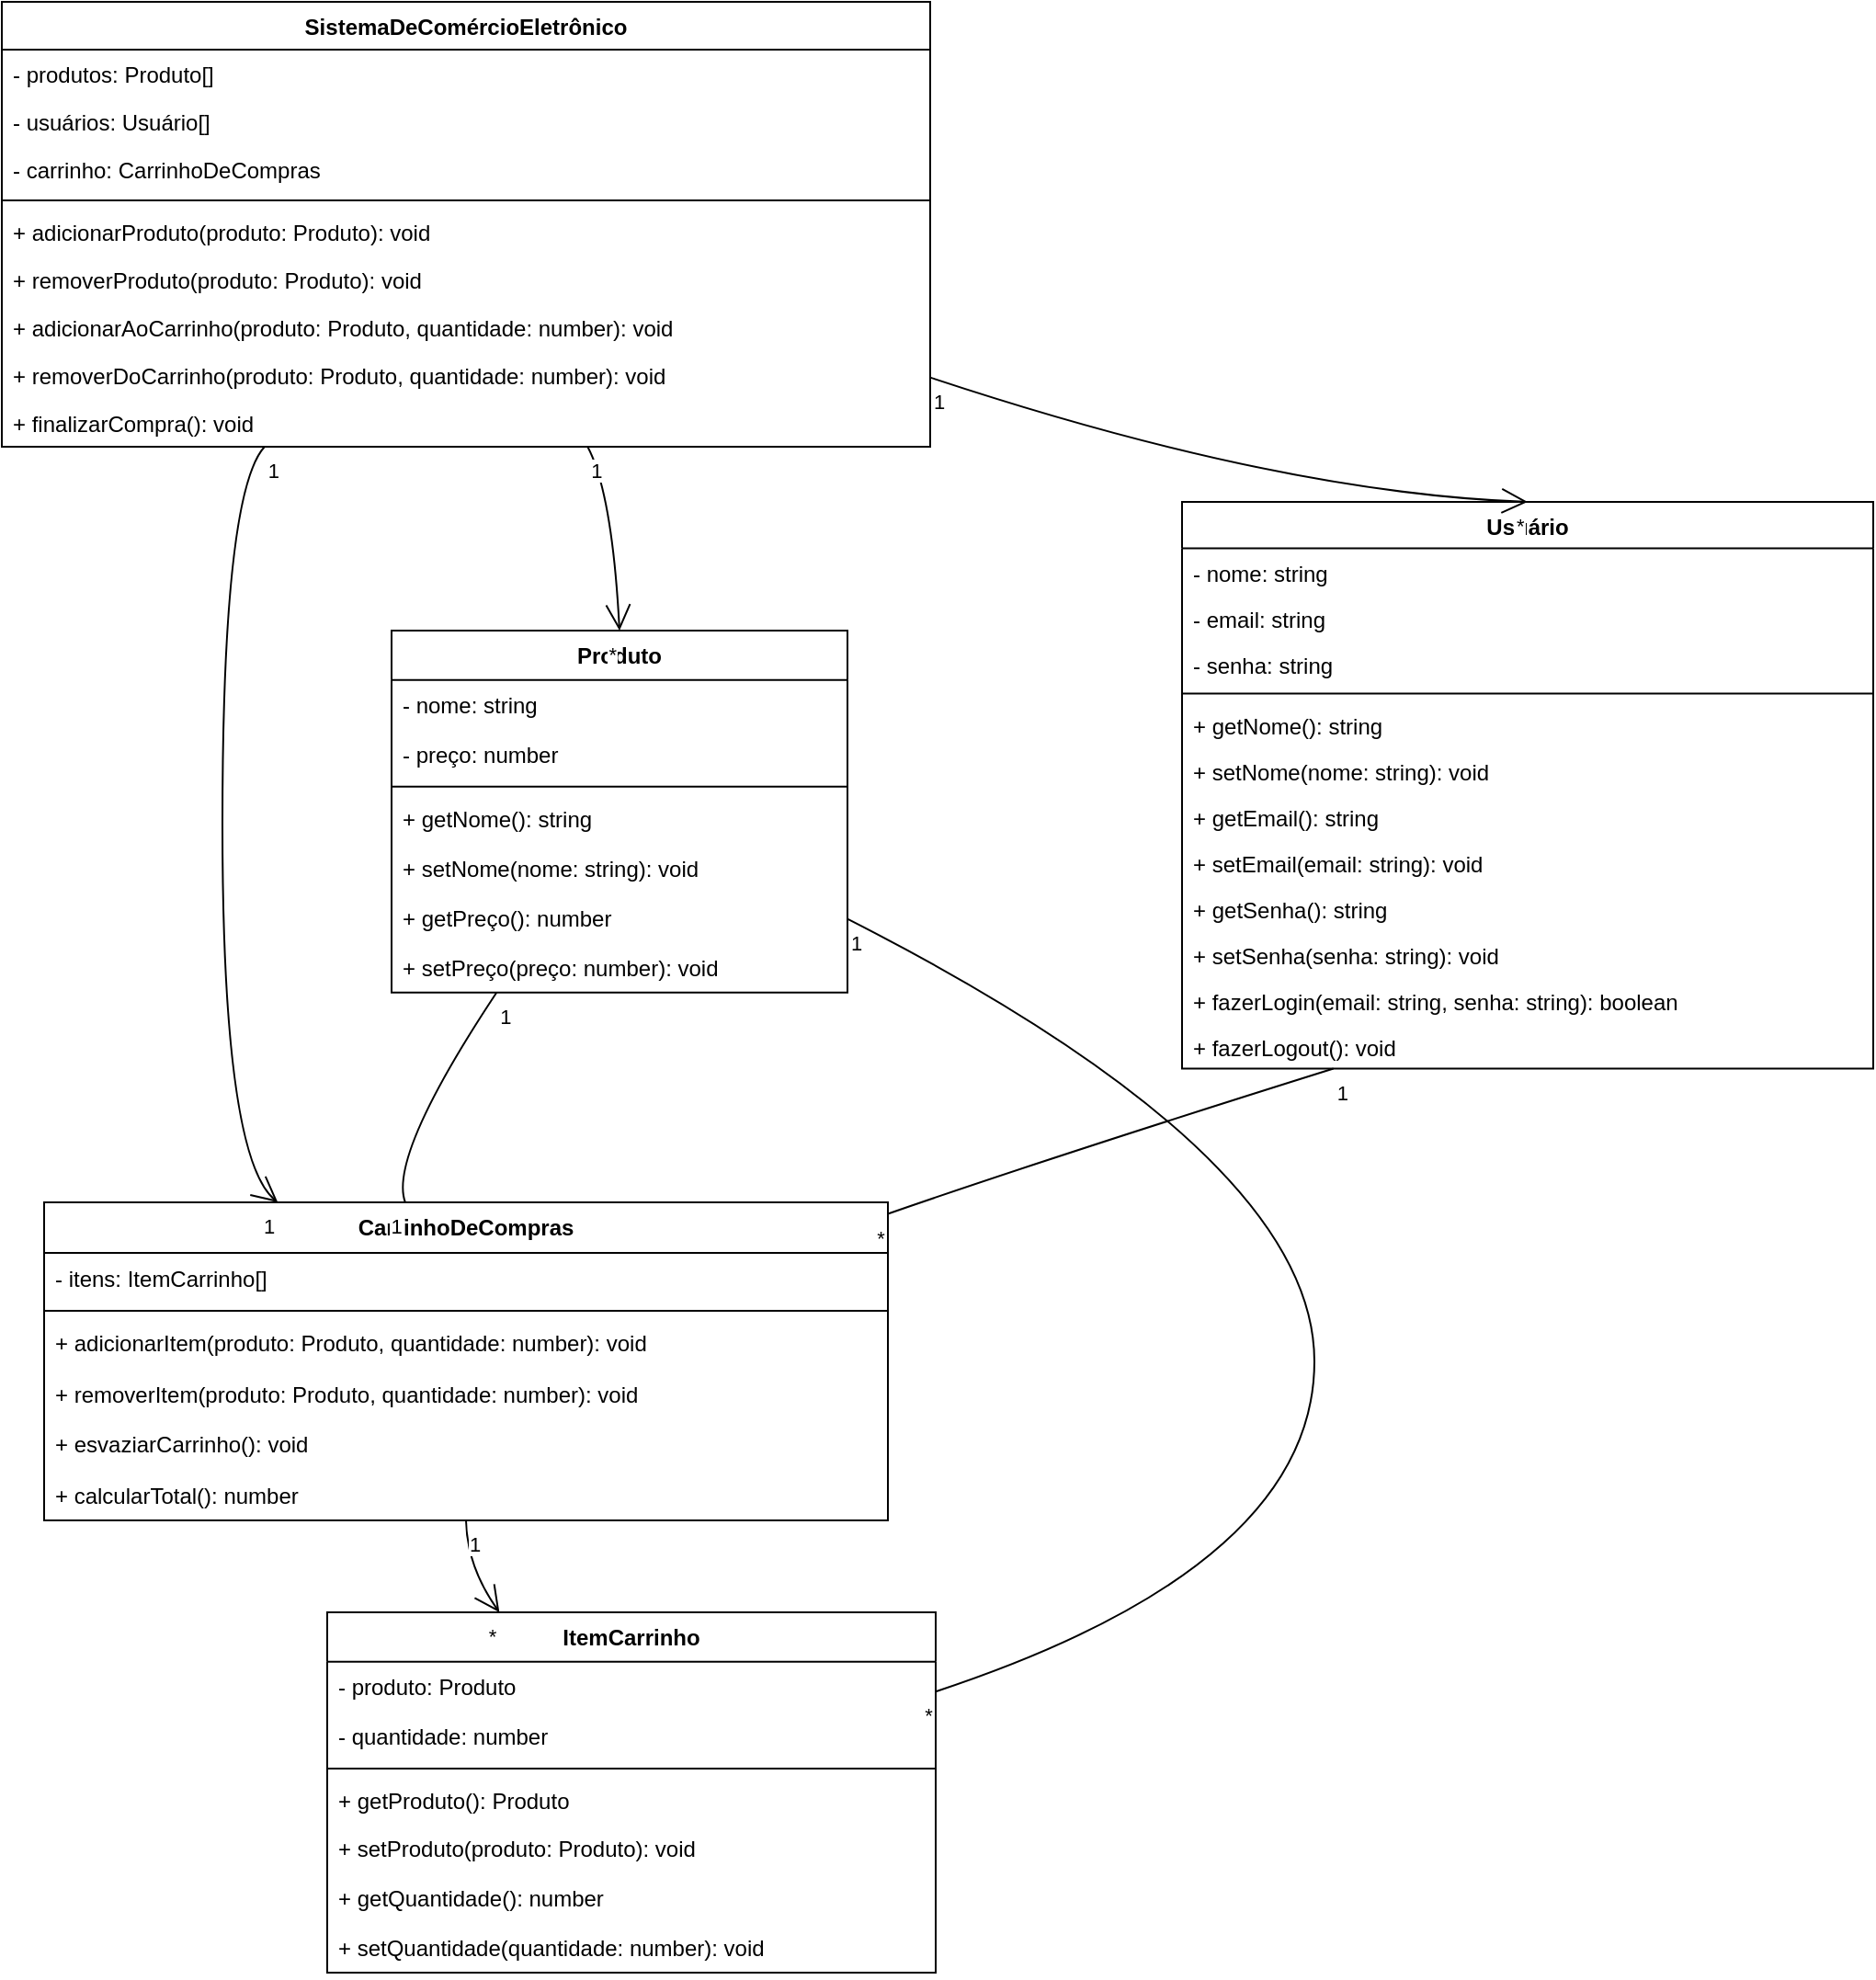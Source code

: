 <mxfile version="22.1.3" type="github">
  <diagram name="Página-1" id="whJht1XOHp7WVKLZD-nA">
    <mxGraphModel dx="1393" dy="789" grid="1" gridSize="10" guides="1" tooltips="1" connect="1" arrows="1" fold="1" page="1" pageScale="1" pageWidth="827" pageHeight="1169" math="0" shadow="0">
      <root>
        <mxCell id="0" />
        <mxCell id="1" parent="0" />
        <mxCell id="2" value="SistemaDeComércioEletrônico" style="swimlane;fontStyle=1;align=center;verticalAlign=top;childLayout=stackLayout;horizontal=1;startSize=26;horizontalStack=0;resizeParent=1;resizeParentMax=0;resizeLast=0;collapsible=0;marginBottom=0;" parent="1" vertex="1">
          <mxGeometry x="8" y="8" width="505" height="242" as="geometry" />
        </mxCell>
        <mxCell id="3" value="- produtos: Produto[]" style="text;strokeColor=none;fillColor=none;align=left;verticalAlign=top;spacingLeft=4;spacingRight=4;overflow=hidden;rotatable=0;points=[[0,0.5],[1,0.5]];portConstraint=eastwest;" parent="2" vertex="1">
          <mxGeometry y="26" width="505" height="26" as="geometry" />
        </mxCell>
        <mxCell id="4" value="- usuários: Usuário[]" style="text;strokeColor=none;fillColor=none;align=left;verticalAlign=top;spacingLeft=4;spacingRight=4;overflow=hidden;rotatable=0;points=[[0,0.5],[1,0.5]];portConstraint=eastwest;" parent="2" vertex="1">
          <mxGeometry y="52" width="505" height="26" as="geometry" />
        </mxCell>
        <mxCell id="5" value="- carrinho: CarrinhoDeCompras" style="text;strokeColor=none;fillColor=none;align=left;verticalAlign=top;spacingLeft=4;spacingRight=4;overflow=hidden;rotatable=0;points=[[0,0.5],[1,0.5]];portConstraint=eastwest;" parent="2" vertex="1">
          <mxGeometry y="78" width="505" height="26" as="geometry" />
        </mxCell>
        <mxCell id="6" style="line;strokeWidth=1;fillColor=none;align=left;verticalAlign=middle;spacingTop=-1;spacingLeft=3;spacingRight=3;rotatable=0;labelPosition=right;points=[];portConstraint=eastwest;strokeColor=inherit;" parent="2" vertex="1">
          <mxGeometry y="104" width="505" height="8" as="geometry" />
        </mxCell>
        <mxCell id="7" value="+ adicionarProduto(produto: Produto): void" style="text;strokeColor=none;fillColor=none;align=left;verticalAlign=top;spacingLeft=4;spacingRight=4;overflow=hidden;rotatable=0;points=[[0,0.5],[1,0.5]];portConstraint=eastwest;" parent="2" vertex="1">
          <mxGeometry y="112" width="505" height="26" as="geometry" />
        </mxCell>
        <mxCell id="8" value="+ removerProduto(produto: Produto): void" style="text;strokeColor=none;fillColor=none;align=left;verticalAlign=top;spacingLeft=4;spacingRight=4;overflow=hidden;rotatable=0;points=[[0,0.5],[1,0.5]];portConstraint=eastwest;" parent="2" vertex="1">
          <mxGeometry y="138" width="505" height="26" as="geometry" />
        </mxCell>
        <mxCell id="9" value="+ adicionarAoCarrinho(produto: Produto, quantidade: number): void" style="text;strokeColor=none;fillColor=none;align=left;verticalAlign=top;spacingLeft=4;spacingRight=4;overflow=hidden;rotatable=0;points=[[0,0.5],[1,0.5]];portConstraint=eastwest;" parent="2" vertex="1">
          <mxGeometry y="164" width="505" height="26" as="geometry" />
        </mxCell>
        <mxCell id="10" value="+ removerDoCarrinho(produto: Produto, quantidade: number): void" style="text;strokeColor=none;fillColor=none;align=left;verticalAlign=top;spacingLeft=4;spacingRight=4;overflow=hidden;rotatable=0;points=[[0,0.5],[1,0.5]];portConstraint=eastwest;" parent="2" vertex="1">
          <mxGeometry y="190" width="505" height="26" as="geometry" />
        </mxCell>
        <mxCell id="11" value="+ finalizarCompra(): void" style="text;strokeColor=none;fillColor=none;align=left;verticalAlign=top;spacingLeft=4;spacingRight=4;overflow=hidden;rotatable=0;points=[[0,0.5],[1,0.5]];portConstraint=eastwest;" parent="2" vertex="1">
          <mxGeometry y="216" width="505" height="26" as="geometry" />
        </mxCell>
        <mxCell id="12" value="Produto" style="swimlane;fontStyle=1;align=center;verticalAlign=top;childLayout=stackLayout;horizontal=1;startSize=26.857;horizontalStack=0;resizeParent=1;resizeParentMax=0;resizeLast=0;collapsible=0;marginBottom=0;" parent="1" vertex="1">
          <mxGeometry x="220" y="350" width="248" height="196.857" as="geometry" />
        </mxCell>
        <mxCell id="13" value="- nome: string" style="text;strokeColor=none;fillColor=none;align=left;verticalAlign=top;spacingLeft=4;spacingRight=4;overflow=hidden;rotatable=0;points=[[0,0.5],[1,0.5]];portConstraint=eastwest;" parent="12" vertex="1">
          <mxGeometry y="26.857" width="248" height="27" as="geometry" />
        </mxCell>
        <mxCell id="14" value="- preço: number" style="text;strokeColor=none;fillColor=none;align=left;verticalAlign=top;spacingLeft=4;spacingRight=4;overflow=hidden;rotatable=0;points=[[0,0.5],[1,0.5]];portConstraint=eastwest;" parent="12" vertex="1">
          <mxGeometry y="53.857" width="248" height="27" as="geometry" />
        </mxCell>
        <mxCell id="15" style="line;strokeWidth=1;fillColor=none;align=left;verticalAlign=middle;spacingTop=-1;spacingLeft=3;spacingRight=3;rotatable=0;labelPosition=right;points=[];portConstraint=eastwest;strokeColor=inherit;" parent="12" vertex="1">
          <mxGeometry y="80.857" width="248" height="8" as="geometry" />
        </mxCell>
        <mxCell id="16" value="+ getNome(): string" style="text;strokeColor=none;fillColor=none;align=left;verticalAlign=top;spacingLeft=4;spacingRight=4;overflow=hidden;rotatable=0;points=[[0,0.5],[1,0.5]];portConstraint=eastwest;" parent="12" vertex="1">
          <mxGeometry y="88.857" width="248" height="27" as="geometry" />
        </mxCell>
        <mxCell id="17" value="+ setNome(nome: string): void" style="text;strokeColor=none;fillColor=none;align=left;verticalAlign=top;spacingLeft=4;spacingRight=4;overflow=hidden;rotatable=0;points=[[0,0.5],[1,0.5]];portConstraint=eastwest;" parent="12" vertex="1">
          <mxGeometry y="115.857" width="248" height="27" as="geometry" />
        </mxCell>
        <mxCell id="18" value="+ getPreço(): number" style="text;strokeColor=none;fillColor=none;align=left;verticalAlign=top;spacingLeft=4;spacingRight=4;overflow=hidden;rotatable=0;points=[[0,0.5],[1,0.5]];portConstraint=eastwest;" parent="12" vertex="1">
          <mxGeometry y="142.857" width="248" height="27" as="geometry" />
        </mxCell>
        <mxCell id="19" value="+ setPreço(preço: number): void" style="text;strokeColor=none;fillColor=none;align=left;verticalAlign=top;spacingLeft=4;spacingRight=4;overflow=hidden;rotatable=0;points=[[0,0.5],[1,0.5]];portConstraint=eastwest;" parent="12" vertex="1">
          <mxGeometry y="169.857" width="248" height="27" as="geometry" />
        </mxCell>
        <mxCell id="20" value="Usuário" style="swimlane;fontStyle=1;align=center;verticalAlign=top;childLayout=stackLayout;horizontal=1;startSize=25.25;horizontalStack=0;resizeParent=1;resizeParentMax=0;resizeLast=0;collapsible=0;marginBottom=0;" parent="1" vertex="1">
          <mxGeometry x="650" y="280" width="376" height="308.25" as="geometry" />
        </mxCell>
        <mxCell id="21" value="- nome: string" style="text;strokeColor=none;fillColor=none;align=left;verticalAlign=top;spacingLeft=4;spacingRight=4;overflow=hidden;rotatable=0;points=[[0,0.5],[1,0.5]];portConstraint=eastwest;" parent="20" vertex="1">
          <mxGeometry y="25.25" width="376" height="25" as="geometry" />
        </mxCell>
        <mxCell id="22" value="- email: string" style="text;strokeColor=none;fillColor=none;align=left;verticalAlign=top;spacingLeft=4;spacingRight=4;overflow=hidden;rotatable=0;points=[[0,0.5],[1,0.5]];portConstraint=eastwest;" parent="20" vertex="1">
          <mxGeometry y="50.25" width="376" height="25" as="geometry" />
        </mxCell>
        <mxCell id="23" value="- senha: string" style="text;strokeColor=none;fillColor=none;align=left;verticalAlign=top;spacingLeft=4;spacingRight=4;overflow=hidden;rotatable=0;points=[[0,0.5],[1,0.5]];portConstraint=eastwest;" parent="20" vertex="1">
          <mxGeometry y="75.25" width="376" height="25" as="geometry" />
        </mxCell>
        <mxCell id="24" style="line;strokeWidth=1;fillColor=none;align=left;verticalAlign=middle;spacingTop=-1;spacingLeft=3;spacingRight=3;rotatable=0;labelPosition=right;points=[];portConstraint=eastwest;strokeColor=inherit;" parent="20" vertex="1">
          <mxGeometry y="100.25" width="376" height="8" as="geometry" />
        </mxCell>
        <mxCell id="25" value="+ getNome(): string" style="text;strokeColor=none;fillColor=none;align=left;verticalAlign=top;spacingLeft=4;spacingRight=4;overflow=hidden;rotatable=0;points=[[0,0.5],[1,0.5]];portConstraint=eastwest;" parent="20" vertex="1">
          <mxGeometry y="108.25" width="376" height="25" as="geometry" />
        </mxCell>
        <mxCell id="26" value="+ setNome(nome: string): void" style="text;strokeColor=none;fillColor=none;align=left;verticalAlign=top;spacingLeft=4;spacingRight=4;overflow=hidden;rotatable=0;points=[[0,0.5],[1,0.5]];portConstraint=eastwest;" parent="20" vertex="1">
          <mxGeometry y="133.25" width="376" height="25" as="geometry" />
        </mxCell>
        <mxCell id="27" value="+ getEmail(): string" style="text;strokeColor=none;fillColor=none;align=left;verticalAlign=top;spacingLeft=4;spacingRight=4;overflow=hidden;rotatable=0;points=[[0,0.5],[1,0.5]];portConstraint=eastwest;" parent="20" vertex="1">
          <mxGeometry y="158.25" width="376" height="25" as="geometry" />
        </mxCell>
        <mxCell id="28" value="+ setEmail(email: string): void" style="text;strokeColor=none;fillColor=none;align=left;verticalAlign=top;spacingLeft=4;spacingRight=4;overflow=hidden;rotatable=0;points=[[0,0.5],[1,0.5]];portConstraint=eastwest;" parent="20" vertex="1">
          <mxGeometry y="183.25" width="376" height="25" as="geometry" />
        </mxCell>
        <mxCell id="29" value="+ getSenha(): string" style="text;strokeColor=none;fillColor=none;align=left;verticalAlign=top;spacingLeft=4;spacingRight=4;overflow=hidden;rotatable=0;points=[[0,0.5],[1,0.5]];portConstraint=eastwest;" parent="20" vertex="1">
          <mxGeometry y="208.25" width="376" height="25" as="geometry" />
        </mxCell>
        <mxCell id="30" value="+ setSenha(senha: string): void" style="text;strokeColor=none;fillColor=none;align=left;verticalAlign=top;spacingLeft=4;spacingRight=4;overflow=hidden;rotatable=0;points=[[0,0.5],[1,0.5]];portConstraint=eastwest;" parent="20" vertex="1">
          <mxGeometry y="233.25" width="376" height="25" as="geometry" />
        </mxCell>
        <mxCell id="31" value="+ fazerLogin(email: string, senha: string): boolean" style="text;strokeColor=none;fillColor=none;align=left;verticalAlign=top;spacingLeft=4;spacingRight=4;overflow=hidden;rotatable=0;points=[[0,0.5],[1,0.5]];portConstraint=eastwest;" parent="20" vertex="1">
          <mxGeometry y="258.25" width="376" height="25" as="geometry" />
        </mxCell>
        <mxCell id="32" value="+ fazerLogout(): void" style="text;strokeColor=none;fillColor=none;align=left;verticalAlign=top;spacingLeft=4;spacingRight=4;overflow=hidden;rotatable=0;points=[[0,0.5],[1,0.5]];portConstraint=eastwest;" parent="20" vertex="1">
          <mxGeometry y="283.25" width="376" height="25" as="geometry" />
        </mxCell>
        <mxCell id="33" value="CarrinhoDeCompras" style="swimlane;fontStyle=1;align=center;verticalAlign=top;childLayout=stackLayout;horizontal=1;startSize=27.5;horizontalStack=0;resizeParent=1;resizeParentMax=0;resizeLast=0;collapsible=0;marginBottom=0;" parent="1" vertex="1">
          <mxGeometry x="31" y="661" width="459" height="173" as="geometry" />
        </mxCell>
        <mxCell id="34" value="- itens: ItemCarrinho[]" style="text;strokeColor=none;fillColor=none;align=left;verticalAlign=top;spacingLeft=4;spacingRight=4;overflow=hidden;rotatable=0;points=[[0,0.5],[1,0.5]];portConstraint=eastwest;" parent="33" vertex="1">
          <mxGeometry y="28" width="459" height="28" as="geometry" />
        </mxCell>
        <mxCell id="35" style="line;strokeWidth=1;fillColor=none;align=left;verticalAlign=middle;spacingTop=-1;spacingLeft=3;spacingRight=3;rotatable=0;labelPosition=right;points=[];portConstraint=eastwest;strokeColor=inherit;" parent="33" vertex="1">
          <mxGeometry y="55" width="459" height="8" as="geometry" />
        </mxCell>
        <mxCell id="36" value="+ adicionarItem(produto: Produto, quantidade: number): void" style="text;strokeColor=none;fillColor=none;align=left;verticalAlign=top;spacingLeft=4;spacingRight=4;overflow=hidden;rotatable=0;points=[[0,0.5],[1,0.5]];portConstraint=eastwest;" parent="33" vertex="1">
          <mxGeometry y="63" width="459" height="28" as="geometry" />
        </mxCell>
        <mxCell id="37" value="+ removerItem(produto: Produto, quantidade: number): void" style="text;strokeColor=none;fillColor=none;align=left;verticalAlign=top;spacingLeft=4;spacingRight=4;overflow=hidden;rotatable=0;points=[[0,0.5],[1,0.5]];portConstraint=eastwest;" parent="33" vertex="1">
          <mxGeometry y="91" width="459" height="28" as="geometry" />
        </mxCell>
        <mxCell id="38" value="+ esvaziarCarrinho(): void" style="text;strokeColor=none;fillColor=none;align=left;verticalAlign=top;spacingLeft=4;spacingRight=4;overflow=hidden;rotatable=0;points=[[0,0.5],[1,0.5]];portConstraint=eastwest;" parent="33" vertex="1">
          <mxGeometry y="118" width="459" height="28" as="geometry" />
        </mxCell>
        <mxCell id="39" value="+ calcularTotal(): number" style="text;strokeColor=none;fillColor=none;align=left;verticalAlign=top;spacingLeft=4;spacingRight=4;overflow=hidden;rotatable=0;points=[[0,0.5],[1,0.5]];portConstraint=eastwest;" parent="33" vertex="1">
          <mxGeometry y="146" width="459" height="28" as="geometry" />
        </mxCell>
        <mxCell id="40" value="ItemCarrinho" style="swimlane;fontStyle=1;align=center;verticalAlign=top;childLayout=stackLayout;horizontal=1;startSize=26.857;horizontalStack=0;resizeParent=1;resizeParentMax=0;resizeLast=0;collapsible=0;marginBottom=0;" parent="1" vertex="1">
          <mxGeometry x="185" y="884" width="331" height="196" as="geometry" />
        </mxCell>
        <mxCell id="41" value="- produto: Produto" style="text;strokeColor=none;fillColor=none;align=left;verticalAlign=top;spacingLeft=4;spacingRight=4;overflow=hidden;rotatable=0;points=[[0,0.5],[1,0.5]];portConstraint=eastwest;" parent="40" vertex="1">
          <mxGeometry y="27" width="331" height="27" as="geometry" />
        </mxCell>
        <mxCell id="42" value="- quantidade: number" style="text;strokeColor=none;fillColor=none;align=left;verticalAlign=top;spacingLeft=4;spacingRight=4;overflow=hidden;rotatable=0;points=[[0,0.5],[1,0.5]];portConstraint=eastwest;" parent="40" vertex="1">
          <mxGeometry y="54" width="331" height="27" as="geometry" />
        </mxCell>
        <mxCell id="43" style="line;strokeWidth=1;fillColor=none;align=left;verticalAlign=middle;spacingTop=-1;spacingLeft=3;spacingRight=3;rotatable=0;labelPosition=right;points=[];portConstraint=eastwest;strokeColor=inherit;" parent="40" vertex="1">
          <mxGeometry y="81" width="331" height="8" as="geometry" />
        </mxCell>
        <mxCell id="44" value="+ getProduto(): Produto" style="text;strokeColor=none;fillColor=none;align=left;verticalAlign=top;spacingLeft=4;spacingRight=4;overflow=hidden;rotatable=0;points=[[0,0.5],[1,0.5]];portConstraint=eastwest;" parent="40" vertex="1">
          <mxGeometry y="89" width="331" height="27" as="geometry" />
        </mxCell>
        <mxCell id="45" value="+ setProduto(produto: Produto): void" style="text;strokeColor=none;fillColor=none;align=left;verticalAlign=top;spacingLeft=4;spacingRight=4;overflow=hidden;rotatable=0;points=[[0,0.5],[1,0.5]];portConstraint=eastwest;" parent="40" vertex="1">
          <mxGeometry y="115" width="331" height="27" as="geometry" />
        </mxCell>
        <mxCell id="46" value="+ getQuantidade(): number" style="text;strokeColor=none;fillColor=none;align=left;verticalAlign=top;spacingLeft=4;spacingRight=4;overflow=hidden;rotatable=0;points=[[0,0.5],[1,0.5]];portConstraint=eastwest;" parent="40" vertex="1">
          <mxGeometry y="142" width="331" height="27" as="geometry" />
        </mxCell>
        <mxCell id="47" value="+ setQuantidade(quantidade: number): void" style="text;strokeColor=none;fillColor=none;align=left;verticalAlign=top;spacingLeft=4;spacingRight=4;overflow=hidden;rotatable=0;points=[[0,0.5],[1,0.5]];portConstraint=eastwest;" parent="40" vertex="1">
          <mxGeometry y="169" width="331" height="27" as="geometry" />
        </mxCell>
        <mxCell id="48" value="" style="curved=1;startArrow=none;endArrow=open;endSize=12;exitX=0.631;exitY=1;entryX=0.5;entryY=-0.003;" parent="1" source="2" target="12" edge="1">
          <mxGeometry relative="1" as="geometry">
            <Array as="points">
              <mxPoint x="340" y="275" />
            </Array>
          </mxGeometry>
        </mxCell>
        <mxCell id="49" value="1" style="edgeLabel;resizable=0;align=left;verticalAlign=top;" parent="48" vertex="1">
          <mxGeometry x="-1" relative="1" as="geometry" />
        </mxCell>
        <mxCell id="50" value="*" style="edgeLabel;resizable=0;align=right;verticalAlign=top;" parent="48" vertex="1">
          <mxGeometry x="1" relative="1" as="geometry" />
        </mxCell>
        <mxCell id="51" value="" style="curved=1;startArrow=none;endArrow=open;endSize=12;exitX=1.001;exitY=0.845;entryX=0.5;entryY=0;" parent="1" source="2" target="20" edge="1">
          <mxGeometry relative="1" as="geometry">
            <Array as="points">
              <mxPoint x="702" y="275" />
            </Array>
          </mxGeometry>
        </mxCell>
        <mxCell id="52" value="1" style="edgeLabel;resizable=0;align=left;verticalAlign=top;" parent="51" vertex="1">
          <mxGeometry x="-1" relative="1" as="geometry" />
        </mxCell>
        <mxCell id="53" value="*" style="edgeLabel;resizable=0;align=right;verticalAlign=top;" parent="51" vertex="1">
          <mxGeometry x="1" relative="1" as="geometry" />
        </mxCell>
        <mxCell id="54" value="" style="curved=1;startArrow=none;endArrow=open;endSize=12;exitX=0.283;exitY=1;entryX=0.277;entryY=0;" parent="1" source="2" target="33" edge="1">
          <mxGeometry relative="1" as="geometry">
            <Array as="points">
              <mxPoint x="128" y="275" />
              <mxPoint x="128" y="636" />
            </Array>
          </mxGeometry>
        </mxCell>
        <mxCell id="55" value="1" style="edgeLabel;resizable=0;align=left;verticalAlign=top;" parent="54" vertex="1">
          <mxGeometry x="-1" relative="1" as="geometry" />
        </mxCell>
        <mxCell id="56" value="1" style="edgeLabel;resizable=0;align=right;verticalAlign=top;" parent="54" vertex="1">
          <mxGeometry x="1" relative="1" as="geometry" />
        </mxCell>
        <mxCell id="57" value="" style="curved=1;startArrow=none;endArrow=open;endSize=12;exitX=0.5;exitY=1;entryX=0.283;entryY=0;" parent="1" source="33" target="40" edge="1">
          <mxGeometry relative="1" as="geometry">
            <Array as="points">
              <mxPoint x="261" y="859" />
            </Array>
          </mxGeometry>
        </mxCell>
        <mxCell id="58" value="1" style="edgeLabel;resizable=0;align=left;verticalAlign=top;" parent="57" vertex="1">
          <mxGeometry x="-1" relative="1" as="geometry" />
        </mxCell>
        <mxCell id="59" value="*" style="edgeLabel;resizable=0;align=right;verticalAlign=top;" parent="57" vertex="1">
          <mxGeometry x="1" relative="1" as="geometry" />
        </mxCell>
        <mxCell id="60" value="" style="curved=1;startArrow=none;endArrow=none;exitX=0.232;exitY=0.997;entryX=0.428;entryY=0;" parent="1" source="12" target="33" edge="1">
          <mxGeometry relative="1" as="geometry">
            <Array as="points">
              <mxPoint x="218" y="636" />
            </Array>
          </mxGeometry>
        </mxCell>
        <mxCell id="61" value="1" style="edgeLabel;resizable=0;align=left;verticalAlign=top;" parent="60" vertex="1">
          <mxGeometry x="-1" relative="1" as="geometry" />
        </mxCell>
        <mxCell id="62" value="1" style="edgeLabel;resizable=0;align=right;verticalAlign=top;" parent="60" vertex="1">
          <mxGeometry x="1" relative="1" as="geometry" />
        </mxCell>
        <mxCell id="63" value="" style="curved=1;startArrow=none;endArrow=none;exitX=0.999;exitY=0.796;entryX=0.998;entryY=0.221;" parent="1" source="12" target="40" edge="1">
          <mxGeometry relative="1" as="geometry">
            <Array as="points">
              <mxPoint x="722" y="636" />
              <mxPoint x="722" y="859" />
            </Array>
          </mxGeometry>
        </mxCell>
        <mxCell id="64" value="1" style="edgeLabel;resizable=0;align=left;verticalAlign=top;" parent="63" vertex="1">
          <mxGeometry x="-1" relative="1" as="geometry" />
        </mxCell>
        <mxCell id="65" value="*" style="edgeLabel;resizable=0;align=right;verticalAlign=top;" parent="63" vertex="1">
          <mxGeometry x="1" relative="1" as="geometry" />
        </mxCell>
        <mxCell id="66" value="" style="curved=1;startArrow=none;endArrow=none;exitX=0.219;exitY=1;entryX=1.0;entryY=0.036;" parent="1" source="20" target="33" edge="1">
          <mxGeometry relative="1" as="geometry">
            <Array as="points">
              <mxPoint x="580" y="636" />
            </Array>
          </mxGeometry>
        </mxCell>
        <mxCell id="67" value="1" style="edgeLabel;resizable=0;align=left;verticalAlign=top;" parent="66" vertex="1">
          <mxGeometry x="-1" relative="1" as="geometry" />
        </mxCell>
        <mxCell id="68" value="*" style="edgeLabel;resizable=0;align=right;verticalAlign=top;" parent="66" vertex="1">
          <mxGeometry x="1" relative="1" as="geometry" />
        </mxCell>
      </root>
    </mxGraphModel>
  </diagram>
</mxfile>
